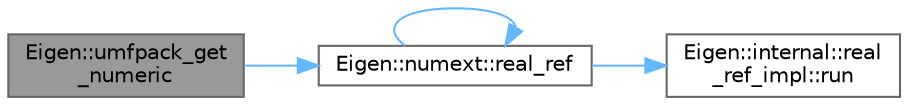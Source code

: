 digraph "Eigen::umfpack_get_numeric"
{
 // LATEX_PDF_SIZE
  bgcolor="transparent";
  edge [fontname=Helvetica,fontsize=10,labelfontname=Helvetica,labelfontsize=10];
  node [fontname=Helvetica,fontsize=10,shape=box,height=0.2,width=0.4];
  rankdir="LR";
  Node1 [id="Node000001",label="Eigen::umfpack_get\l_numeric",height=0.2,width=0.4,color="gray40", fillcolor="grey60", style="filled", fontcolor="black",tooltip=" "];
  Node1 -> Node2 [id="edge4_Node000001_Node000002",color="steelblue1",style="solid",tooltip=" "];
  Node2 [id="Node000002",label="Eigen::numext::real_ref",height=0.2,width=0.4,color="grey40", fillcolor="white", style="filled",URL="$namespace_eigen_1_1numext.html#a908b0f48dbf32779221377494ebbb62e",tooltip=" "];
  Node2 -> Node2 [id="edge5_Node000002_Node000002",color="steelblue1",style="solid",tooltip=" "];
  Node2 -> Node3 [id="edge6_Node000002_Node000003",color="steelblue1",style="solid",tooltip=" "];
  Node3 [id="Node000003",label="Eigen::internal::real\l_ref_impl::run",height=0.2,width=0.4,color="grey40", fillcolor="white", style="filled",URL="$struct_eigen_1_1internal_1_1real__ref__impl.html#acb00bb242ddaee8a963fab35fe11b60d",tooltip=" "];
}
